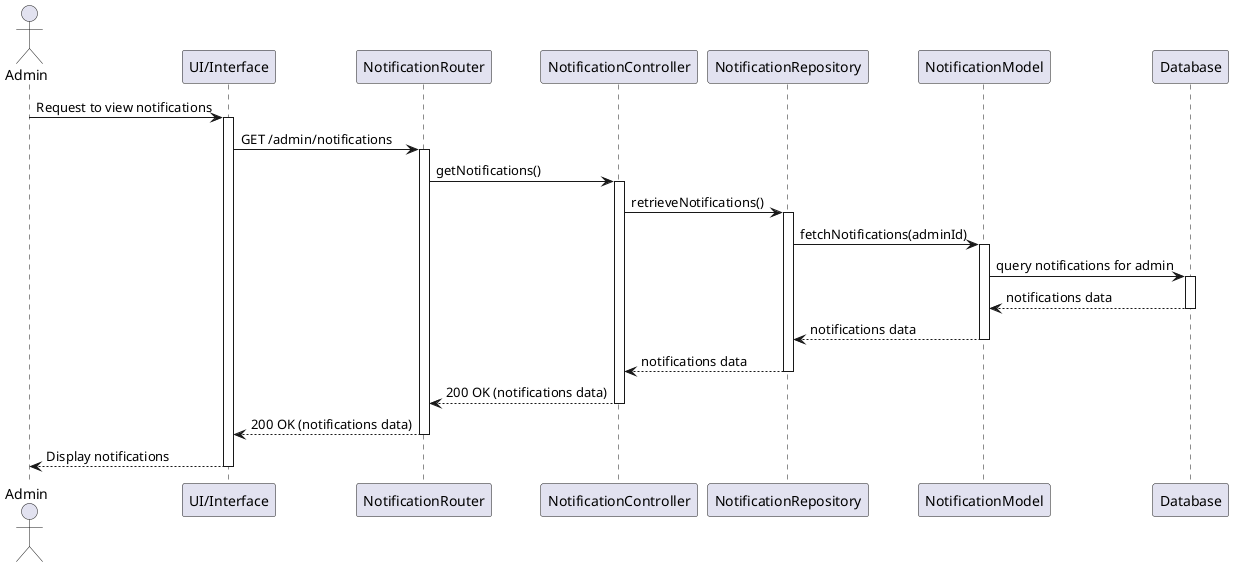 @startuml
actor Admin
participant "UI/Interface" as UI
participant "NotificationRouter" as Router
participant "NotificationController" as Controller
participant "NotificationRepository" as Repository
participant "NotificationModel" as NotificationModel
participant "Database" as DB

Admin -> UI: Request to view notifications
activate UI
UI -> Router: GET /admin/notifications
activate Router
Router -> Controller: getNotifications()
activate Controller
Controller -> Repository: retrieveNotifications()
activate Repository

Repository -> NotificationModel: fetchNotifications(adminId)
activate NotificationModel
NotificationModel -> DB: query notifications for admin
activate DB
DB --> NotificationModel: notifications data
deactivate DB
NotificationModel --> Repository: notifications data
deactivate NotificationModel
Repository --> Controller: notifications data
deactivate Repository

Controller --> Router: 200 OK (notifications data)
deactivate Controller
Router --> UI: 200 OK (notifications data)
deactivate Router
UI --> Admin: Display notifications
deactivate UI
@enduml
